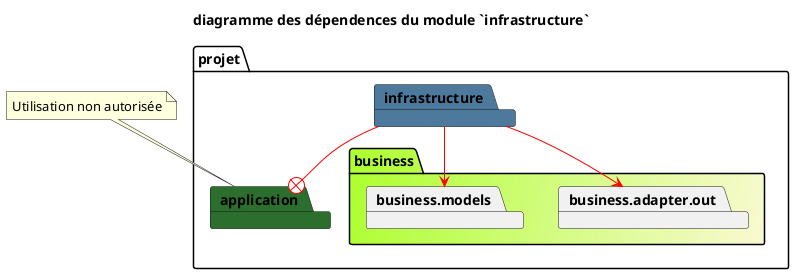 @startuml
title diagramme des dépendences du module `infrastructure`
package projet{
package business #GreenYellow/LightGoldenRodYellow {
package business.adapter.out
package business.models
}
package application #2C6E2E {

}
package infrastructure #4C799C {

}
}
infrastructure -[#red]-> business.adapter.out
infrastructure -[#red]-> business.models
infrastructure -[#red]-+ application
note top of application
Utilisation non autorisée
end note
@enduml
